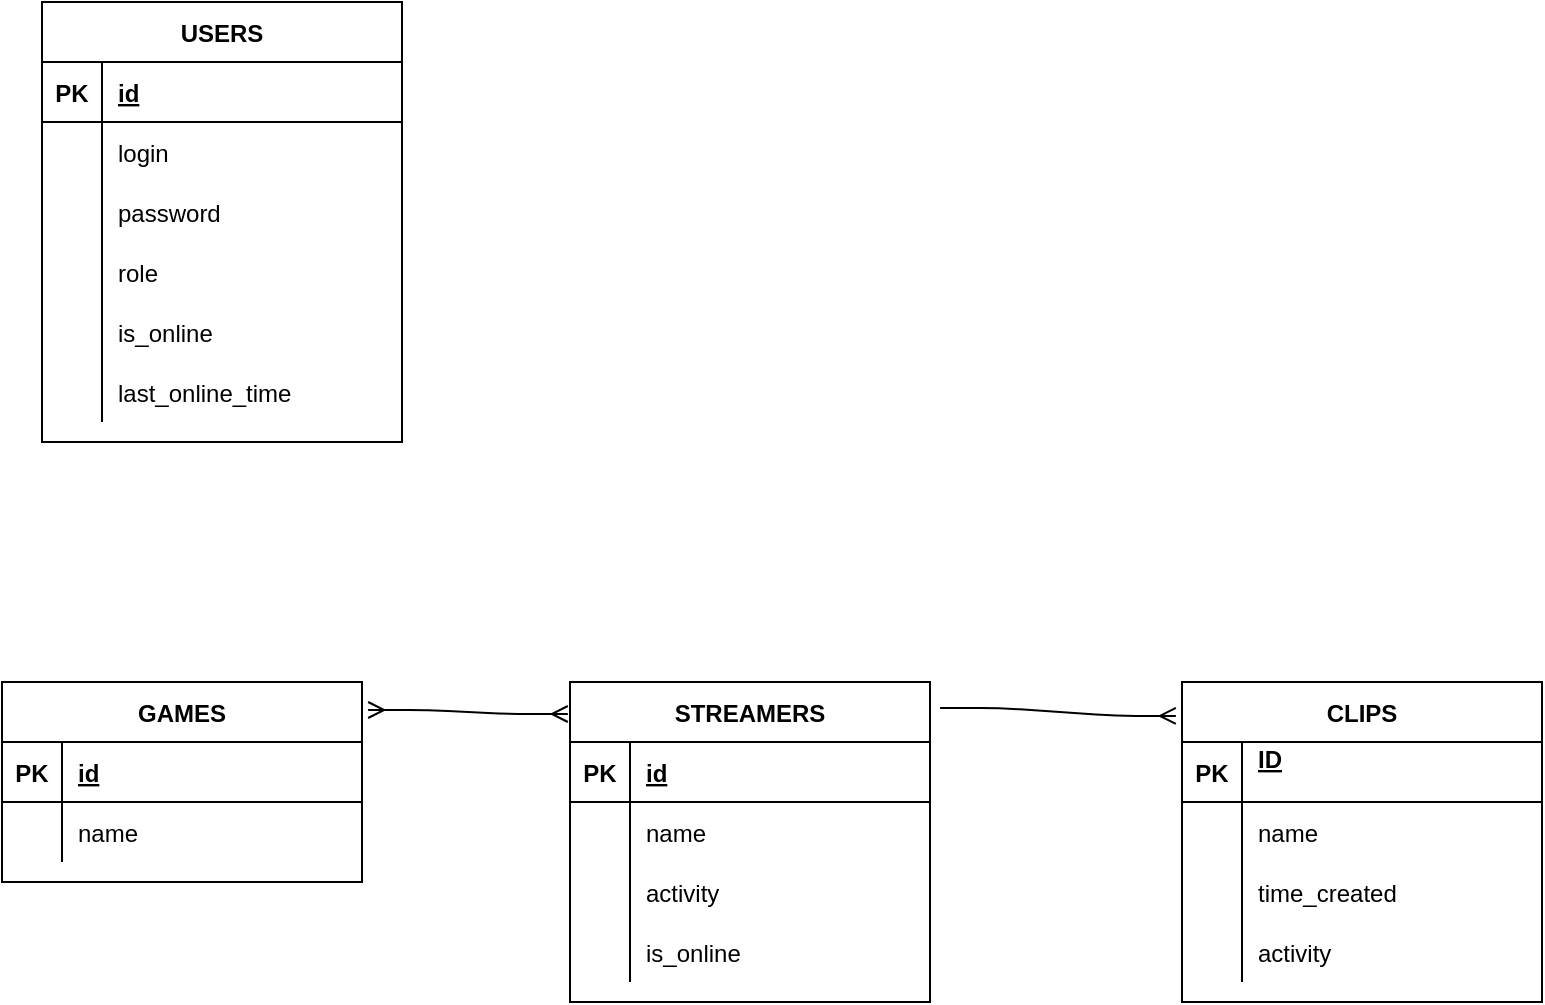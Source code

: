 <mxfile version="14.8.5" type="github">
  <diagram id="VVJjqZ1Mnuhu4xMZeePM" name="Page-1">
    <mxGraphModel dx="2062" dy="1112" grid="1" gridSize="10" guides="1" tooltips="1" connect="1" arrows="1" fold="1" page="1" pageScale="1" pageWidth="827" pageHeight="1169" math="0" shadow="0">
      <root>
        <mxCell id="0" />
        <mxCell id="1" parent="0" />
        <mxCell id="g4cRuFVaqK-a2N_ttDth-14" value="USERS" style="shape=table;startSize=30;container=1;collapsible=1;childLayout=tableLayout;fixedRows=1;rowLines=0;fontStyle=1;align=center;resizeLast=1;" vertex="1" parent="1">
          <mxGeometry x="60" y="190" width="180" height="220" as="geometry" />
        </mxCell>
        <mxCell id="g4cRuFVaqK-a2N_ttDth-15" value="" style="shape=partialRectangle;collapsible=0;dropTarget=0;pointerEvents=0;fillColor=none;top=0;left=0;bottom=1;right=0;points=[[0,0.5],[1,0.5]];portConstraint=eastwest;" vertex="1" parent="g4cRuFVaqK-a2N_ttDth-14">
          <mxGeometry y="30" width="180" height="30" as="geometry" />
        </mxCell>
        <mxCell id="g4cRuFVaqK-a2N_ttDth-16" value="PK" style="shape=partialRectangle;connectable=0;fillColor=none;top=0;left=0;bottom=0;right=0;fontStyle=1;overflow=hidden;" vertex="1" parent="g4cRuFVaqK-a2N_ttDth-15">
          <mxGeometry width="30" height="30" as="geometry" />
        </mxCell>
        <mxCell id="g4cRuFVaqK-a2N_ttDth-17" value="id" style="shape=partialRectangle;connectable=0;fillColor=none;top=0;left=0;bottom=0;right=0;align=left;spacingLeft=6;fontStyle=5;overflow=hidden;" vertex="1" parent="g4cRuFVaqK-a2N_ttDth-15">
          <mxGeometry x="30" width="150" height="30" as="geometry" />
        </mxCell>
        <mxCell id="g4cRuFVaqK-a2N_ttDth-18" value="" style="shape=partialRectangle;collapsible=0;dropTarget=0;pointerEvents=0;fillColor=none;top=0;left=0;bottom=0;right=0;points=[[0,0.5],[1,0.5]];portConstraint=eastwest;" vertex="1" parent="g4cRuFVaqK-a2N_ttDth-14">
          <mxGeometry y="60" width="180" height="30" as="geometry" />
        </mxCell>
        <mxCell id="g4cRuFVaqK-a2N_ttDth-19" value="" style="shape=partialRectangle;connectable=0;fillColor=none;top=0;left=0;bottom=0;right=0;editable=1;overflow=hidden;" vertex="1" parent="g4cRuFVaqK-a2N_ttDth-18">
          <mxGeometry width="30" height="30" as="geometry" />
        </mxCell>
        <mxCell id="g4cRuFVaqK-a2N_ttDth-20" value="login" style="shape=partialRectangle;connectable=0;fillColor=none;top=0;left=0;bottom=0;right=0;align=left;spacingLeft=6;overflow=hidden;" vertex="1" parent="g4cRuFVaqK-a2N_ttDth-18">
          <mxGeometry x="30" width="150" height="30" as="geometry" />
        </mxCell>
        <mxCell id="g4cRuFVaqK-a2N_ttDth-27" value="" style="shape=partialRectangle;collapsible=0;dropTarget=0;pointerEvents=0;fillColor=none;top=0;left=0;bottom=0;right=0;points=[[0,0.5],[1,0.5]];portConstraint=eastwest;" vertex="1" parent="g4cRuFVaqK-a2N_ttDth-14">
          <mxGeometry y="90" width="180" height="30" as="geometry" />
        </mxCell>
        <mxCell id="g4cRuFVaqK-a2N_ttDth-28" value="" style="shape=partialRectangle;connectable=0;fillColor=none;top=0;left=0;bottom=0;right=0;editable=1;overflow=hidden;" vertex="1" parent="g4cRuFVaqK-a2N_ttDth-27">
          <mxGeometry width="30" height="30" as="geometry" />
        </mxCell>
        <mxCell id="g4cRuFVaqK-a2N_ttDth-29" value="password" style="shape=partialRectangle;connectable=0;fillColor=none;top=0;left=0;bottom=0;right=0;align=left;spacingLeft=6;overflow=hidden;" vertex="1" parent="g4cRuFVaqK-a2N_ttDth-27">
          <mxGeometry x="30" width="150" height="30" as="geometry" />
        </mxCell>
        <mxCell id="g4cRuFVaqK-a2N_ttDth-30" value="" style="shape=partialRectangle;collapsible=0;dropTarget=0;pointerEvents=0;fillColor=none;top=0;left=0;bottom=0;right=0;points=[[0,0.5],[1,0.5]];portConstraint=eastwest;" vertex="1" parent="g4cRuFVaqK-a2N_ttDth-14">
          <mxGeometry y="120" width="180" height="30" as="geometry" />
        </mxCell>
        <mxCell id="g4cRuFVaqK-a2N_ttDth-31" value="" style="shape=partialRectangle;connectable=0;fillColor=none;top=0;left=0;bottom=0;right=0;editable=1;overflow=hidden;" vertex="1" parent="g4cRuFVaqK-a2N_ttDth-30">
          <mxGeometry width="30" height="30" as="geometry" />
        </mxCell>
        <mxCell id="g4cRuFVaqK-a2N_ttDth-32" value="role" style="shape=partialRectangle;connectable=0;fillColor=none;top=0;left=0;bottom=0;right=0;align=left;spacingLeft=6;overflow=hidden;" vertex="1" parent="g4cRuFVaqK-a2N_ttDth-30">
          <mxGeometry x="30" width="150" height="30" as="geometry" />
        </mxCell>
        <mxCell id="g4cRuFVaqK-a2N_ttDth-33" value="" style="shape=partialRectangle;collapsible=0;dropTarget=0;pointerEvents=0;fillColor=none;top=0;left=0;bottom=0;right=0;points=[[0,0.5],[1,0.5]];portConstraint=eastwest;" vertex="1" parent="g4cRuFVaqK-a2N_ttDth-14">
          <mxGeometry y="150" width="180" height="30" as="geometry" />
        </mxCell>
        <mxCell id="g4cRuFVaqK-a2N_ttDth-34" value="" style="shape=partialRectangle;connectable=0;fillColor=none;top=0;left=0;bottom=0;right=0;editable=1;overflow=hidden;" vertex="1" parent="g4cRuFVaqK-a2N_ttDth-33">
          <mxGeometry width="30" height="30" as="geometry" />
        </mxCell>
        <mxCell id="g4cRuFVaqK-a2N_ttDth-35" value="is_online" style="shape=partialRectangle;connectable=0;fillColor=none;top=0;left=0;bottom=0;right=0;align=left;spacingLeft=6;overflow=hidden;" vertex="1" parent="g4cRuFVaqK-a2N_ttDth-33">
          <mxGeometry x="30" width="150" height="30" as="geometry" />
        </mxCell>
        <mxCell id="g4cRuFVaqK-a2N_ttDth-36" value="" style="shape=partialRectangle;collapsible=0;dropTarget=0;pointerEvents=0;fillColor=none;top=0;left=0;bottom=0;right=0;points=[[0,0.5],[1,0.5]];portConstraint=eastwest;" vertex="1" parent="g4cRuFVaqK-a2N_ttDth-14">
          <mxGeometry y="180" width="180" height="30" as="geometry" />
        </mxCell>
        <mxCell id="g4cRuFVaqK-a2N_ttDth-37" value="" style="shape=partialRectangle;connectable=0;fillColor=none;top=0;left=0;bottom=0;right=0;editable=1;overflow=hidden;" vertex="1" parent="g4cRuFVaqK-a2N_ttDth-36">
          <mxGeometry width="30" height="30" as="geometry" />
        </mxCell>
        <mxCell id="g4cRuFVaqK-a2N_ttDth-38" value="last_online_time" style="shape=partialRectangle;connectable=0;fillColor=none;top=0;left=0;bottom=0;right=0;align=left;spacingLeft=6;overflow=hidden;" vertex="1" parent="g4cRuFVaqK-a2N_ttDth-36">
          <mxGeometry x="30" width="150" height="30" as="geometry" />
        </mxCell>
        <mxCell id="g4cRuFVaqK-a2N_ttDth-39" value="GAMES" style="shape=table;startSize=30;container=1;collapsible=1;childLayout=tableLayout;fixedRows=1;rowLines=0;fontStyle=1;align=center;resizeLast=1;" vertex="1" parent="1">
          <mxGeometry x="40" y="530" width="180" height="100" as="geometry" />
        </mxCell>
        <mxCell id="g4cRuFVaqK-a2N_ttDth-40" value="" style="shape=partialRectangle;collapsible=0;dropTarget=0;pointerEvents=0;fillColor=none;top=0;left=0;bottom=1;right=0;points=[[0,0.5],[1,0.5]];portConstraint=eastwest;" vertex="1" parent="g4cRuFVaqK-a2N_ttDth-39">
          <mxGeometry y="30" width="180" height="30" as="geometry" />
        </mxCell>
        <mxCell id="g4cRuFVaqK-a2N_ttDth-41" value="PK" style="shape=partialRectangle;connectable=0;fillColor=none;top=0;left=0;bottom=0;right=0;fontStyle=1;overflow=hidden;" vertex="1" parent="g4cRuFVaqK-a2N_ttDth-40">
          <mxGeometry width="30" height="30" as="geometry" />
        </mxCell>
        <mxCell id="g4cRuFVaqK-a2N_ttDth-42" value="id" style="shape=partialRectangle;connectable=0;fillColor=none;top=0;left=0;bottom=0;right=0;align=left;spacingLeft=6;fontStyle=5;overflow=hidden;" vertex="1" parent="g4cRuFVaqK-a2N_ttDth-40">
          <mxGeometry x="30" width="150" height="30" as="geometry" />
        </mxCell>
        <mxCell id="g4cRuFVaqK-a2N_ttDth-43" value="" style="shape=partialRectangle;collapsible=0;dropTarget=0;pointerEvents=0;fillColor=none;top=0;left=0;bottom=0;right=0;points=[[0,0.5],[1,0.5]];portConstraint=eastwest;" vertex="1" parent="g4cRuFVaqK-a2N_ttDth-39">
          <mxGeometry y="60" width="180" height="30" as="geometry" />
        </mxCell>
        <mxCell id="g4cRuFVaqK-a2N_ttDth-44" value="" style="shape=partialRectangle;connectable=0;fillColor=none;top=0;left=0;bottom=0;right=0;editable=1;overflow=hidden;" vertex="1" parent="g4cRuFVaqK-a2N_ttDth-43">
          <mxGeometry width="30" height="30" as="geometry" />
        </mxCell>
        <mxCell id="g4cRuFVaqK-a2N_ttDth-45" value="name" style="shape=partialRectangle;connectable=0;fillColor=none;top=0;left=0;bottom=0;right=0;align=left;spacingLeft=6;overflow=hidden;" vertex="1" parent="g4cRuFVaqK-a2N_ttDth-43">
          <mxGeometry x="30" width="150" height="30" as="geometry" />
        </mxCell>
        <mxCell id="g4cRuFVaqK-a2N_ttDth-53" value="STREAMERS" style="shape=table;startSize=30;container=1;collapsible=1;childLayout=tableLayout;fixedRows=1;rowLines=0;fontStyle=1;align=center;resizeLast=1;" vertex="1" parent="1">
          <mxGeometry x="324" y="530" width="180" height="160" as="geometry" />
        </mxCell>
        <mxCell id="g4cRuFVaqK-a2N_ttDth-54" value="" style="shape=partialRectangle;collapsible=0;dropTarget=0;pointerEvents=0;fillColor=none;top=0;left=0;bottom=1;right=0;points=[[0,0.5],[1,0.5]];portConstraint=eastwest;" vertex="1" parent="g4cRuFVaqK-a2N_ttDth-53">
          <mxGeometry y="30" width="180" height="30" as="geometry" />
        </mxCell>
        <mxCell id="g4cRuFVaqK-a2N_ttDth-55" value="PK" style="shape=partialRectangle;connectable=0;fillColor=none;top=0;left=0;bottom=0;right=0;fontStyle=1;overflow=hidden;" vertex="1" parent="g4cRuFVaqK-a2N_ttDth-54">
          <mxGeometry width="30" height="30" as="geometry" />
        </mxCell>
        <mxCell id="g4cRuFVaqK-a2N_ttDth-56" value="id" style="shape=partialRectangle;connectable=0;fillColor=none;top=0;left=0;bottom=0;right=0;align=left;spacingLeft=6;fontStyle=5;overflow=hidden;" vertex="1" parent="g4cRuFVaqK-a2N_ttDth-54">
          <mxGeometry x="30" width="150" height="30" as="geometry" />
        </mxCell>
        <mxCell id="g4cRuFVaqK-a2N_ttDth-57" value="" style="shape=partialRectangle;collapsible=0;dropTarget=0;pointerEvents=0;fillColor=none;top=0;left=0;bottom=0;right=0;points=[[0,0.5],[1,0.5]];portConstraint=eastwest;" vertex="1" parent="g4cRuFVaqK-a2N_ttDth-53">
          <mxGeometry y="60" width="180" height="30" as="geometry" />
        </mxCell>
        <mxCell id="g4cRuFVaqK-a2N_ttDth-58" value="" style="shape=partialRectangle;connectable=0;fillColor=none;top=0;left=0;bottom=0;right=0;editable=1;overflow=hidden;" vertex="1" parent="g4cRuFVaqK-a2N_ttDth-57">
          <mxGeometry width="30" height="30" as="geometry" />
        </mxCell>
        <mxCell id="g4cRuFVaqK-a2N_ttDth-59" value="name" style="shape=partialRectangle;connectable=0;fillColor=none;top=0;left=0;bottom=0;right=0;align=left;spacingLeft=6;overflow=hidden;" vertex="1" parent="g4cRuFVaqK-a2N_ttDth-57">
          <mxGeometry x="30" width="150" height="30" as="geometry" />
        </mxCell>
        <mxCell id="g4cRuFVaqK-a2N_ttDth-69" value="" style="shape=partialRectangle;collapsible=0;dropTarget=0;pointerEvents=0;fillColor=none;top=0;left=0;bottom=0;right=0;points=[[0,0.5],[1,0.5]];portConstraint=eastwest;" vertex="1" parent="g4cRuFVaqK-a2N_ttDth-53">
          <mxGeometry y="90" width="180" height="30" as="geometry" />
        </mxCell>
        <mxCell id="g4cRuFVaqK-a2N_ttDth-70" value="" style="shape=partialRectangle;connectable=0;fillColor=none;top=0;left=0;bottom=0;right=0;editable=1;overflow=hidden;" vertex="1" parent="g4cRuFVaqK-a2N_ttDth-69">
          <mxGeometry width="30" height="30" as="geometry" />
        </mxCell>
        <mxCell id="g4cRuFVaqK-a2N_ttDth-71" value="activity" style="shape=partialRectangle;connectable=0;fillColor=none;top=0;left=0;bottom=0;right=0;align=left;spacingLeft=6;overflow=hidden;" vertex="1" parent="g4cRuFVaqK-a2N_ttDth-69">
          <mxGeometry x="30" width="150" height="30" as="geometry" />
        </mxCell>
        <mxCell id="g4cRuFVaqK-a2N_ttDth-66" value="" style="shape=partialRectangle;collapsible=0;dropTarget=0;pointerEvents=0;fillColor=none;top=0;left=0;bottom=0;right=0;points=[[0,0.5],[1,0.5]];portConstraint=eastwest;" vertex="1" parent="g4cRuFVaqK-a2N_ttDth-53">
          <mxGeometry y="120" width="180" height="30" as="geometry" />
        </mxCell>
        <mxCell id="g4cRuFVaqK-a2N_ttDth-67" value="            " style="shape=partialRectangle;connectable=0;fillColor=none;top=0;left=0;bottom=0;right=0;editable=1;overflow=hidden;" vertex="1" parent="g4cRuFVaqK-a2N_ttDth-66">
          <mxGeometry width="30" height="30" as="geometry" />
        </mxCell>
        <mxCell id="g4cRuFVaqK-a2N_ttDth-68" value="is_online" style="shape=partialRectangle;connectable=0;fillColor=none;top=0;left=0;bottom=0;right=0;align=left;spacingLeft=6;overflow=hidden;" vertex="1" parent="g4cRuFVaqK-a2N_ttDth-66">
          <mxGeometry x="30" width="150" height="30" as="geometry" />
        </mxCell>
        <mxCell id="g4cRuFVaqK-a2N_ttDth-72" value="" style="edgeStyle=entityRelationEdgeStyle;fontSize=12;html=1;endArrow=ERmany;startArrow=ERmany;exitX=1.017;exitY=0.14;exitDx=0;exitDy=0;entryX=-0.006;entryY=0.1;entryDx=0;entryDy=0;exitPerimeter=0;entryPerimeter=0;" edge="1" parent="1" source="g4cRuFVaqK-a2N_ttDth-39" target="g4cRuFVaqK-a2N_ttDth-53">
          <mxGeometry width="100" height="100" relative="1" as="geometry">
            <mxPoint x="110" y="910" as="sourcePoint" />
            <mxPoint x="210" y="810" as="targetPoint" />
          </mxGeometry>
        </mxCell>
        <mxCell id="g4cRuFVaqK-a2N_ttDth-73" value="CLIPS" style="shape=table;startSize=30;container=1;collapsible=1;childLayout=tableLayout;fixedRows=1;rowLines=0;fontStyle=1;align=center;resizeLast=1;" vertex="1" parent="1">
          <mxGeometry x="630" y="530" width="180" height="160" as="geometry" />
        </mxCell>
        <mxCell id="g4cRuFVaqK-a2N_ttDth-74" value="" style="shape=partialRectangle;collapsible=0;dropTarget=0;pointerEvents=0;fillColor=none;top=0;left=0;bottom=1;right=0;points=[[0,0.5],[1,0.5]];portConstraint=eastwest;" vertex="1" parent="g4cRuFVaqK-a2N_ttDth-73">
          <mxGeometry y="30" width="180" height="30" as="geometry" />
        </mxCell>
        <mxCell id="g4cRuFVaqK-a2N_ttDth-75" value="PK" style="shape=partialRectangle;connectable=0;fillColor=none;top=0;left=0;bottom=0;right=0;fontStyle=1;overflow=hidden;" vertex="1" parent="g4cRuFVaqK-a2N_ttDth-74">
          <mxGeometry width="30" height="30" as="geometry" />
        </mxCell>
        <mxCell id="g4cRuFVaqK-a2N_ttDth-76" value="ID&#xa;" style="shape=partialRectangle;connectable=0;fillColor=none;top=0;left=0;bottom=0;right=0;align=left;spacingLeft=6;fontStyle=5;overflow=hidden;" vertex="1" parent="g4cRuFVaqK-a2N_ttDth-74">
          <mxGeometry x="30" width="150" height="30" as="geometry" />
        </mxCell>
        <mxCell id="g4cRuFVaqK-a2N_ttDth-77" value="" style="shape=partialRectangle;collapsible=0;dropTarget=0;pointerEvents=0;fillColor=none;top=0;left=0;bottom=0;right=0;points=[[0,0.5],[1,0.5]];portConstraint=eastwest;" vertex="1" parent="g4cRuFVaqK-a2N_ttDth-73">
          <mxGeometry y="60" width="180" height="30" as="geometry" />
        </mxCell>
        <mxCell id="g4cRuFVaqK-a2N_ttDth-78" value="" style="shape=partialRectangle;connectable=0;fillColor=none;top=0;left=0;bottom=0;right=0;editable=1;overflow=hidden;" vertex="1" parent="g4cRuFVaqK-a2N_ttDth-77">
          <mxGeometry width="30" height="30" as="geometry" />
        </mxCell>
        <mxCell id="g4cRuFVaqK-a2N_ttDth-79" value="name" style="shape=partialRectangle;connectable=0;fillColor=none;top=0;left=0;bottom=0;right=0;align=left;spacingLeft=6;overflow=hidden;" vertex="1" parent="g4cRuFVaqK-a2N_ttDth-77">
          <mxGeometry x="30" width="150" height="30" as="geometry" />
        </mxCell>
        <mxCell id="g4cRuFVaqK-a2N_ttDth-80" value="" style="shape=partialRectangle;collapsible=0;dropTarget=0;pointerEvents=0;fillColor=none;top=0;left=0;bottom=0;right=0;points=[[0,0.5],[1,0.5]];portConstraint=eastwest;" vertex="1" parent="g4cRuFVaqK-a2N_ttDth-73">
          <mxGeometry y="90" width="180" height="30" as="geometry" />
        </mxCell>
        <mxCell id="g4cRuFVaqK-a2N_ttDth-81" value="" style="shape=partialRectangle;connectable=0;fillColor=none;top=0;left=0;bottom=0;right=0;editable=1;overflow=hidden;" vertex="1" parent="g4cRuFVaqK-a2N_ttDth-80">
          <mxGeometry width="30" height="30" as="geometry" />
        </mxCell>
        <mxCell id="g4cRuFVaqK-a2N_ttDth-82" value="time_created" style="shape=partialRectangle;connectable=0;fillColor=none;top=0;left=0;bottom=0;right=0;align=left;spacingLeft=6;overflow=hidden;" vertex="1" parent="g4cRuFVaqK-a2N_ttDth-80">
          <mxGeometry x="30" width="150" height="30" as="geometry" />
        </mxCell>
        <mxCell id="g4cRuFVaqK-a2N_ttDth-83" value="" style="shape=partialRectangle;collapsible=0;dropTarget=0;pointerEvents=0;fillColor=none;top=0;left=0;bottom=0;right=0;points=[[0,0.5],[1,0.5]];portConstraint=eastwest;" vertex="1" parent="g4cRuFVaqK-a2N_ttDth-73">
          <mxGeometry y="120" width="180" height="30" as="geometry" />
        </mxCell>
        <mxCell id="g4cRuFVaqK-a2N_ttDth-84" value="" style="shape=partialRectangle;connectable=0;fillColor=none;top=0;left=0;bottom=0;right=0;editable=1;overflow=hidden;" vertex="1" parent="g4cRuFVaqK-a2N_ttDth-83">
          <mxGeometry width="30" height="30" as="geometry" />
        </mxCell>
        <mxCell id="g4cRuFVaqK-a2N_ttDth-85" value="activity" style="shape=partialRectangle;connectable=0;fillColor=none;top=0;left=0;bottom=0;right=0;align=left;spacingLeft=6;overflow=hidden;" vertex="1" parent="g4cRuFVaqK-a2N_ttDth-83">
          <mxGeometry x="30" width="150" height="30" as="geometry" />
        </mxCell>
        <mxCell id="g4cRuFVaqK-a2N_ttDth-89" value="" style="edgeStyle=entityRelationEdgeStyle;fontSize=12;html=1;endArrow=ERmany;entryX=-0.017;entryY=0.106;entryDx=0;entryDy=0;entryPerimeter=0;exitX=1.028;exitY=0.081;exitDx=0;exitDy=0;exitPerimeter=0;" edge="1" parent="1" source="g4cRuFVaqK-a2N_ttDth-53" target="g4cRuFVaqK-a2N_ttDth-73">
          <mxGeometry width="100" height="100" relative="1" as="geometry">
            <mxPoint x="380" y="900" as="sourcePoint" />
            <mxPoint x="480" y="800" as="targetPoint" />
          </mxGeometry>
        </mxCell>
      </root>
    </mxGraphModel>
  </diagram>
</mxfile>
